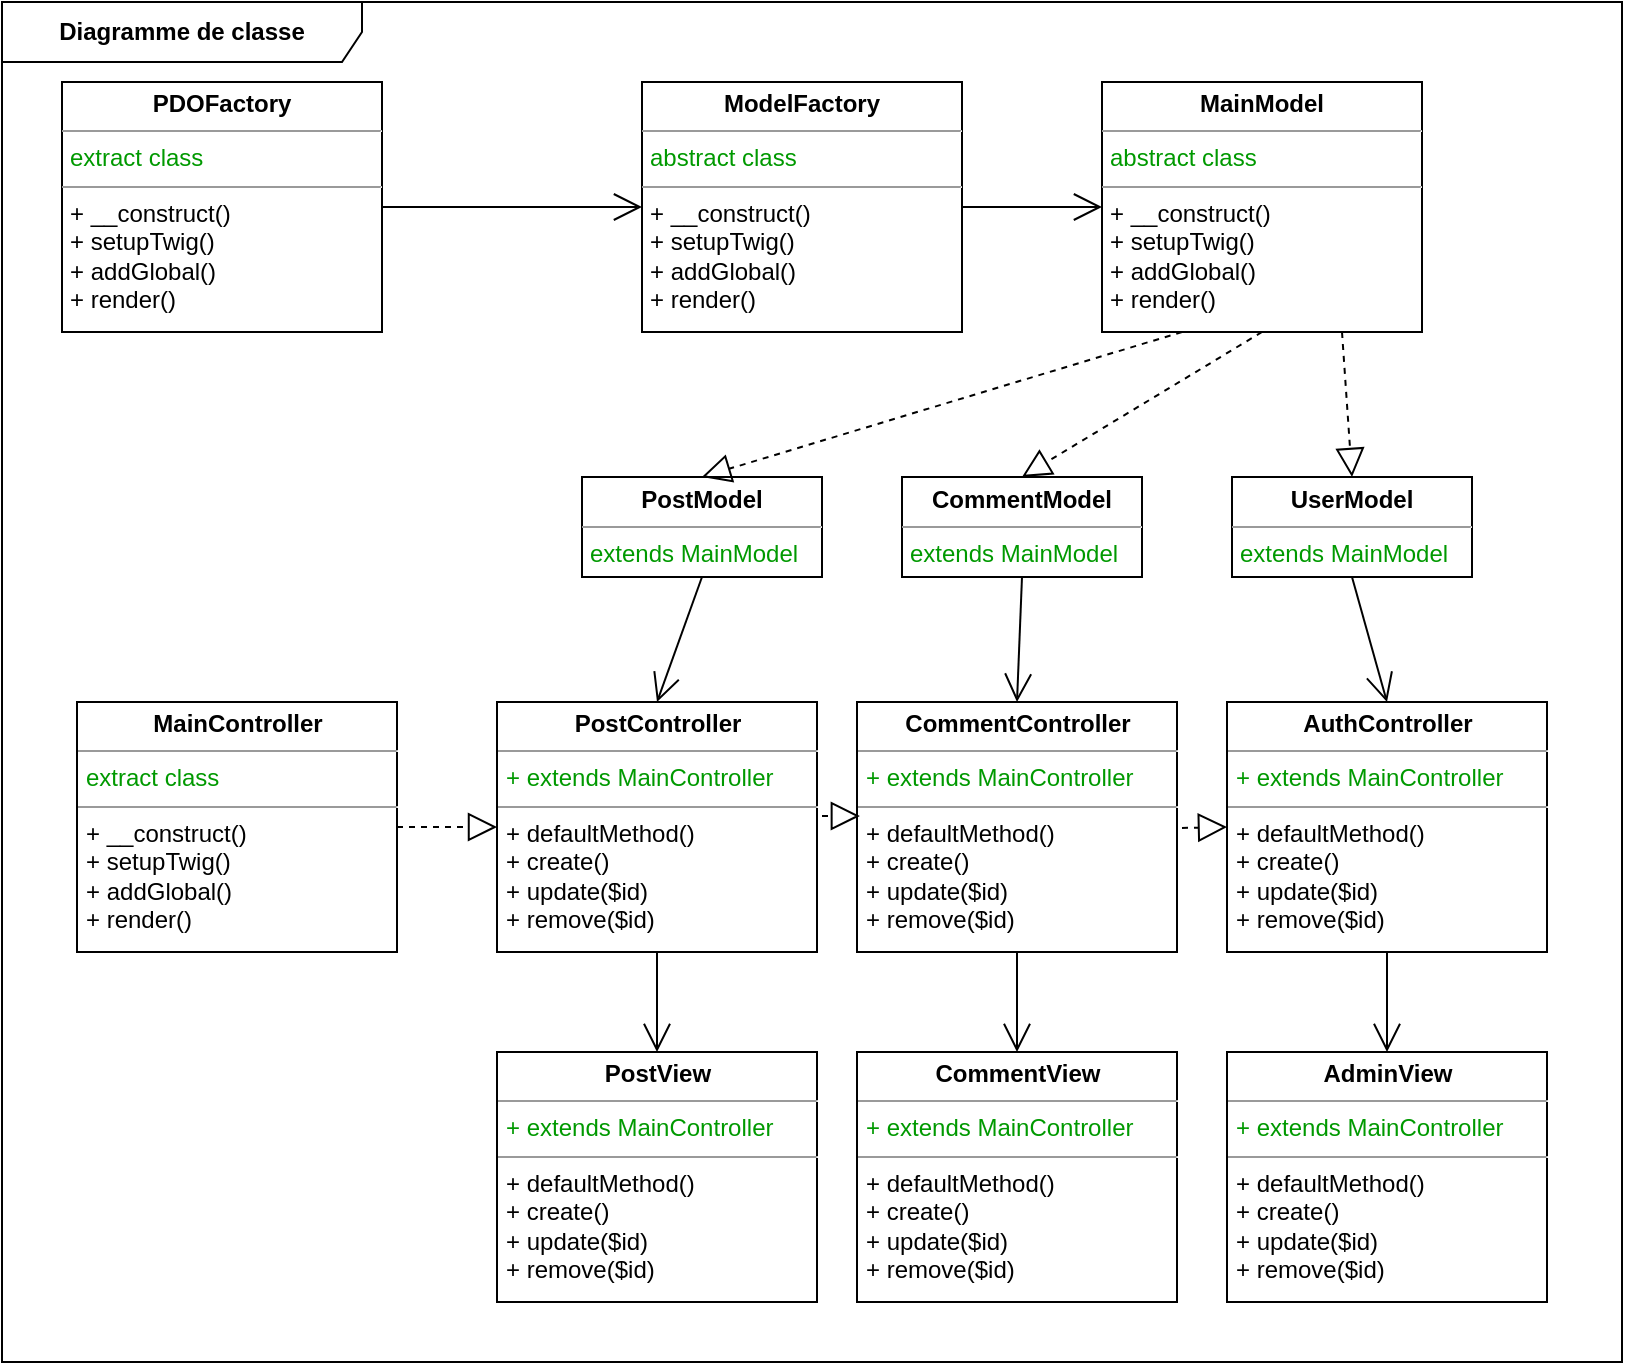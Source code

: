 <mxfile version="12.4.8"><diagram id="RzzwI4Fe47uwHyWDPINs" name="Page-1"><mxGraphModel dx="1422" dy="762" grid="1" gridSize="10" guides="1" tooltips="1" connect="1" arrows="1" fold="1" page="1" pageScale="1" pageWidth="1169" pageHeight="827" math="0" shadow="0"><root><mxCell id="0"/><mxCell id="1" parent="0"/><mxCell id="iDARffjdgmnJ-YqYzhe1-1" value="&lt;b&gt;Diagramme de classe&lt;/b&gt;" style="shape=umlFrame;whiteSpace=wrap;html=1;width=180;height=30;fillColor=#FFFFFF;swimlaneFillColor=#ffffff;" parent="1" vertex="1"><mxGeometry x="40" y="60" width="810" height="680" as="geometry"/></mxCell><mxCell id="iDARffjdgmnJ-YqYzhe1-2" value="&lt;p style=&quot;margin: 0px ; margin-top: 4px ; text-align: center&quot;&gt;&lt;b&gt;MainController&lt;/b&gt;&lt;/p&gt;&lt;hr size=&quot;1&quot;&gt;&lt;p style=&quot;margin: 0px ; margin-left: 4px&quot;&gt;&lt;font color=&quot;#009900&quot;&gt;extract class&lt;/font&gt;&lt;/p&gt;&lt;hr size=&quot;1&quot;&gt;&lt;p style=&quot;margin: 0px ; margin-left: 4px&quot;&gt;+ __construct()&lt;/p&gt;&lt;p style=&quot;margin: 0px ; margin-left: 4px&quot;&gt;+ setupTwig()&lt;/p&gt;&lt;p style=&quot;margin: 0px ; margin-left: 4px&quot;&gt;+ addGlobal()&lt;/p&gt;&lt;p style=&quot;margin: 0px ; margin-left: 4px&quot;&gt;+ render()&lt;/p&gt;&amp;nbsp;" style="verticalAlign=top;align=left;overflow=fill;fontSize=12;fontFamily=Helvetica;html=1;strokeColor=#000000;fillColor=#FFFFFF;gradientColor=none;gradientDirection=north;" parent="1" vertex="1"><mxGeometry x="77.5" y="410" width="160" height="125" as="geometry"/></mxCell><mxCell id="c_E8FnA8YNVcU0G1ZTWi-1" value="&lt;p style=&quot;margin: 0px ; margin-top: 4px ; text-align: center&quot;&gt;&lt;b&gt;PostController&lt;/b&gt;&lt;/p&gt;&lt;hr size=&quot;1&quot;&gt;&lt;p style=&quot;margin: 0px ; margin-left: 4px&quot;&gt;&lt;font color=&quot;#009900&quot;&gt;+ extends MainController&lt;br&gt;&lt;/font&gt;&lt;/p&gt;&lt;hr size=&quot;1&quot;&gt;&lt;p style=&quot;margin: 0px ; margin-left: 4px&quot;&gt;+ defaultMethod()&lt;/p&gt;&lt;p style=&quot;margin: 0px ; margin-left: 4px&quot;&gt;+ create()&lt;/p&gt;&lt;p style=&quot;margin: 0px ; margin-left: 4px&quot;&gt;+ update($id)&lt;/p&gt;&lt;p style=&quot;margin: 0px ; margin-left: 4px&quot;&gt;+ remove($id)&lt;/p&gt;&amp;nbsp;" style="verticalAlign=top;align=left;overflow=fill;fontSize=12;fontFamily=Helvetica;html=1;strokeColor=#000000;fillColor=#FFFFFF;gradientColor=none;gradientDirection=north;" vertex="1" parent="1"><mxGeometry x="287.5" y="410" width="160" height="125" as="geometry"/></mxCell><mxCell id="c_E8FnA8YNVcU0G1ZTWi-2" value="&lt;p style=&quot;margin: 0px ; margin-top: 4px ; text-align: center&quot;&gt;&lt;b&gt;CommentController&lt;/b&gt;&lt;/p&gt;&lt;hr size=&quot;1&quot;&gt;&lt;p style=&quot;margin: 0px ; margin-left: 4px&quot;&gt;&lt;font color=&quot;#009900&quot;&gt;+ extends MainController&lt;br&gt;&lt;/font&gt;&lt;/p&gt;&lt;hr size=&quot;1&quot;&gt;&lt;p style=&quot;margin: 0px ; margin-left: 4px&quot;&gt;+ defaultMethod()&lt;/p&gt;&lt;p style=&quot;margin: 0px ; margin-left: 4px&quot;&gt;+ create()&lt;/p&gt;&lt;p style=&quot;margin: 0px ; margin-left: 4px&quot;&gt;+ update($id)&lt;/p&gt;&lt;p style=&quot;margin: 0px ; margin-left: 4px&quot;&gt;+ remove($id)&lt;/p&gt;&amp;nbsp;" style="verticalAlign=top;align=left;overflow=fill;fontSize=12;fontFamily=Helvetica;html=1;strokeColor=#000000;fillColor=#FFFFFF;gradientColor=none;gradientDirection=north;" vertex="1" parent="1"><mxGeometry x="467.5" y="410" width="160" height="125" as="geometry"/></mxCell><mxCell id="c_E8FnA8YNVcU0G1ZTWi-3" value="&lt;p style=&quot;margin: 0px ; margin-top: 4px ; text-align: center&quot;&gt;&lt;b&gt;AuthController&lt;/b&gt;&lt;/p&gt;&lt;hr size=&quot;1&quot;&gt;&lt;p style=&quot;margin: 0px ; margin-left: 4px&quot;&gt;&lt;font color=&quot;#009900&quot;&gt;+ extends MainController&lt;br&gt;&lt;/font&gt;&lt;/p&gt;&lt;hr size=&quot;1&quot;&gt;&lt;p style=&quot;margin: 0px ; margin-left: 4px&quot;&gt;+ defaultMethod()&lt;/p&gt;&lt;p style=&quot;margin: 0px ; margin-left: 4px&quot;&gt;+ create()&lt;/p&gt;&lt;p style=&quot;margin: 0px ; margin-left: 4px&quot;&gt;+ update($id)&lt;/p&gt;&lt;p style=&quot;margin: 0px ; margin-left: 4px&quot;&gt;+ remove($id)&lt;/p&gt;&amp;nbsp;" style="verticalAlign=top;align=left;overflow=fill;fontSize=12;fontFamily=Helvetica;html=1;strokeColor=#000000;fillColor=#FFFFFF;gradientColor=none;gradientDirection=north;" vertex="1" parent="1"><mxGeometry x="652.5" y="410" width="160" height="125" as="geometry"/></mxCell><mxCell id="c_E8FnA8YNVcU0G1ZTWi-4" value="&lt;p style=&quot;margin: 0px ; margin-top: 4px ; text-align: center&quot;&gt;&lt;b&gt;MainModel&lt;/b&gt;&lt;/p&gt;&lt;hr size=&quot;1&quot;&gt;&lt;p style=&quot;margin: 0px ; margin-left: 4px&quot;&gt;&lt;font color=&quot;#009900&quot;&gt;abstract class&lt;/font&gt;&lt;/p&gt;&lt;hr size=&quot;1&quot;&gt;&lt;p style=&quot;margin: 0px ; margin-left: 4px&quot;&gt;+ __construct()&lt;/p&gt;&lt;p style=&quot;margin: 0px ; margin-left: 4px&quot;&gt;+ setupTwig()&lt;/p&gt;&lt;p style=&quot;margin: 0px ; margin-left: 4px&quot;&gt;+ addGlobal()&lt;/p&gt;&lt;p style=&quot;margin: 0px ; margin-left: 4px&quot;&gt;+ render()&lt;/p&gt;&amp;nbsp;" style="verticalAlign=top;align=left;overflow=fill;fontSize=12;fontFamily=Helvetica;html=1;strokeColor=#000000;fillColor=#FFFFFF;gradientColor=none;gradientDirection=north;" vertex="1" parent="1"><mxGeometry x="590" y="100" width="160" height="125" as="geometry"/></mxCell><mxCell id="c_E8FnA8YNVcU0G1ZTWi-5" value="&lt;p style=&quot;margin: 0px ; margin-top: 4px ; text-align: center&quot;&gt;&lt;b&gt;PDOFactory&lt;/b&gt;&lt;/p&gt;&lt;hr size=&quot;1&quot;&gt;&lt;p style=&quot;margin: 0px ; margin-left: 4px&quot;&gt;&lt;font color=&quot;#009900&quot;&gt;extract class&lt;/font&gt;&lt;/p&gt;&lt;hr size=&quot;1&quot;&gt;&lt;p style=&quot;margin: 0px ; margin-left: 4px&quot;&gt;+ __construct()&lt;/p&gt;&lt;p style=&quot;margin: 0px ; margin-left: 4px&quot;&gt;+ setupTwig()&lt;/p&gt;&lt;p style=&quot;margin: 0px ; margin-left: 4px&quot;&gt;+ addGlobal()&lt;/p&gt;&lt;p style=&quot;margin: 0px ; margin-left: 4px&quot;&gt;+ render()&lt;/p&gt;&amp;nbsp;" style="verticalAlign=top;align=left;overflow=fill;fontSize=12;fontFamily=Helvetica;html=1;strokeColor=#000000;fillColor=#FFFFFF;gradientColor=none;gradientDirection=north;" vertex="1" parent="1"><mxGeometry x="70" y="100" width="160" height="125" as="geometry"/></mxCell><mxCell id="c_E8FnA8YNVcU0G1ZTWi-6" value="&lt;p style=&quot;margin: 0px ; margin-top: 4px ; text-align: center&quot;&gt;&lt;b&gt;ModelFactory&lt;/b&gt;&lt;/p&gt;&lt;hr size=&quot;1&quot;&gt;&lt;p style=&quot;margin: 0px ; margin-left: 4px&quot;&gt;&lt;font color=&quot;#009900&quot;&gt;abstract class&lt;/font&gt;&lt;/p&gt;&lt;hr size=&quot;1&quot;&gt;&lt;p style=&quot;margin: 0px ; margin-left: 4px&quot;&gt;+ __construct()&lt;/p&gt;&lt;p style=&quot;margin: 0px ; margin-left: 4px&quot;&gt;+ setupTwig()&lt;/p&gt;&lt;p style=&quot;margin: 0px ; margin-left: 4px&quot;&gt;+ addGlobal()&lt;/p&gt;&lt;p style=&quot;margin: 0px ; margin-left: 4px&quot;&gt;+ render()&lt;/p&gt;&amp;nbsp;" style="verticalAlign=top;align=left;overflow=fill;fontSize=12;fontFamily=Helvetica;html=1;strokeColor=#000000;fillColor=#FFFFFF;gradientColor=none;gradientDirection=north;" vertex="1" parent="1"><mxGeometry x="360" y="100" width="160" height="125" as="geometry"/></mxCell><mxCell id="c_E8FnA8YNVcU0G1ZTWi-7" value="&lt;p style=&quot;margin: 0px ; margin-top: 4px ; text-align: center&quot;&gt;&lt;b&gt;PostModel&lt;/b&gt;&lt;/p&gt;&lt;hr size=&quot;1&quot;&gt;&lt;p style=&quot;margin: 0px ; margin-left: 4px&quot;&gt;&lt;font color=&quot;#009900&quot;&gt;extends MainModel&lt;/font&gt;&lt;/p&gt;&lt;hr size=&quot;1&quot;&gt;&lt;p style=&quot;margin: 0px ; margin-left: 4px&quot;&gt;&lt;br&gt;&lt;/p&gt;&amp;nbsp;" style="verticalAlign=top;align=left;overflow=fill;fontSize=12;fontFamily=Helvetica;html=1;strokeColor=#000000;fillColor=#FFFFFF;gradientColor=none;gradientDirection=north;" vertex="1" parent="1"><mxGeometry x="330" y="297.5" width="120" height="50" as="geometry"/></mxCell><mxCell id="c_E8FnA8YNVcU0G1ZTWi-13" value="&lt;p style=&quot;margin: 0px ; margin-top: 4px ; text-align: center&quot;&gt;&lt;b&gt;CommentModel&lt;/b&gt;&lt;/p&gt;&lt;hr size=&quot;1&quot;&gt;&lt;p style=&quot;margin: 0px ; margin-left: 4px&quot;&gt;&lt;font color=&quot;#009900&quot;&gt;extends MainModel&lt;/font&gt;&lt;/p&gt;&lt;hr size=&quot;1&quot;&gt;&lt;p style=&quot;margin: 0px ; margin-left: 4px&quot;&gt;&lt;br&gt;&lt;/p&gt;&amp;nbsp;" style="verticalAlign=top;align=left;overflow=fill;fontSize=12;fontFamily=Helvetica;html=1;strokeColor=#000000;fillColor=#FFFFFF;gradientColor=none;gradientDirection=north;" vertex="1" parent="1"><mxGeometry x="490" y="297.5" width="120" height="50" as="geometry"/></mxCell><mxCell id="c_E8FnA8YNVcU0G1ZTWi-14" value="&lt;p style=&quot;margin: 0px ; margin-top: 4px ; text-align: center&quot;&gt;&lt;b&gt;UserModel&lt;/b&gt;&lt;/p&gt;&lt;hr size=&quot;1&quot;&gt;&lt;p style=&quot;margin: 0px ; margin-left: 4px&quot;&gt;&lt;font color=&quot;#009900&quot;&gt;extends MainModel&lt;/font&gt;&lt;/p&gt;&lt;hr size=&quot;1&quot;&gt;&lt;p style=&quot;margin: 0px ; margin-left: 4px&quot;&gt;&lt;br&gt;&lt;/p&gt;&amp;nbsp;" style="verticalAlign=top;align=left;overflow=fill;fontSize=12;fontFamily=Helvetica;html=1;strokeColor=#000000;fillColor=#FFFFFF;gradientColor=none;gradientDirection=north;" vertex="1" parent="1"><mxGeometry x="655" y="297.5" width="120" height="50" as="geometry"/></mxCell><mxCell id="c_E8FnA8YNVcU0G1ZTWi-15" value="&lt;p style=&quot;margin: 0px ; margin-top: 4px ; text-align: center&quot;&gt;&lt;b&gt;PostView&lt;/b&gt;&lt;/p&gt;&lt;hr size=&quot;1&quot;&gt;&lt;p style=&quot;margin: 0px ; margin-left: 4px&quot;&gt;&lt;font color=&quot;#009900&quot;&gt;+ extends MainController&lt;br&gt;&lt;/font&gt;&lt;/p&gt;&lt;hr size=&quot;1&quot;&gt;&lt;p style=&quot;margin: 0px ; margin-left: 4px&quot;&gt;+ defaultMethod()&lt;/p&gt;&lt;p style=&quot;margin: 0px ; margin-left: 4px&quot;&gt;+ create()&lt;/p&gt;&lt;p style=&quot;margin: 0px ; margin-left: 4px&quot;&gt;+ update($id)&lt;/p&gt;&lt;p style=&quot;margin: 0px ; margin-left: 4px&quot;&gt;+ remove($id)&lt;/p&gt;&amp;nbsp;" style="verticalAlign=top;align=left;overflow=fill;fontSize=12;fontFamily=Helvetica;html=1;strokeColor=#000000;fillColor=#FFFFFF;gradientColor=none;gradientDirection=north;" vertex="1" parent="1"><mxGeometry x="287.5" y="585" width="160" height="125" as="geometry"/></mxCell><mxCell id="c_E8FnA8YNVcU0G1ZTWi-16" value="&lt;p style=&quot;margin: 0px ; margin-top: 4px ; text-align: center&quot;&gt;&lt;b&gt;CommentView&lt;/b&gt;&lt;/p&gt;&lt;hr size=&quot;1&quot;&gt;&lt;p style=&quot;margin: 0px ; margin-left: 4px&quot;&gt;&lt;font color=&quot;#009900&quot;&gt;+ extends MainController&lt;br&gt;&lt;/font&gt;&lt;/p&gt;&lt;hr size=&quot;1&quot;&gt;&lt;p style=&quot;margin: 0px ; margin-left: 4px&quot;&gt;+ defaultMethod()&lt;/p&gt;&lt;p style=&quot;margin: 0px ; margin-left: 4px&quot;&gt;+ create()&lt;/p&gt;&lt;p style=&quot;margin: 0px ; margin-left: 4px&quot;&gt;+ update($id)&lt;/p&gt;&lt;p style=&quot;margin: 0px ; margin-left: 4px&quot;&gt;+ remove($id)&lt;/p&gt;&amp;nbsp;" style="verticalAlign=top;align=left;overflow=fill;fontSize=12;fontFamily=Helvetica;html=1;strokeColor=#000000;fillColor=#FFFFFF;gradientColor=none;gradientDirection=north;" vertex="1" parent="1"><mxGeometry x="467.5" y="585" width="160" height="125" as="geometry"/></mxCell><mxCell id="c_E8FnA8YNVcU0G1ZTWi-17" value="&lt;p style=&quot;margin: 0px ; margin-top: 4px ; text-align: center&quot;&gt;&lt;b&gt;AdminView&lt;/b&gt;&lt;/p&gt;&lt;hr size=&quot;1&quot;&gt;&lt;p style=&quot;margin: 0px ; margin-left: 4px&quot;&gt;&lt;font color=&quot;#009900&quot;&gt;+ extends MainController&lt;br&gt;&lt;/font&gt;&lt;/p&gt;&lt;hr size=&quot;1&quot;&gt;&lt;p style=&quot;margin: 0px ; margin-left: 4px&quot;&gt;+ defaultMethod()&lt;/p&gt;&lt;p style=&quot;margin: 0px ; margin-left: 4px&quot;&gt;+ create()&lt;/p&gt;&lt;p style=&quot;margin: 0px ; margin-left: 4px&quot;&gt;+ update($id)&lt;/p&gt;&lt;p style=&quot;margin: 0px ; margin-left: 4px&quot;&gt;+ remove($id)&lt;/p&gt;&amp;nbsp;" style="verticalAlign=top;align=left;overflow=fill;fontSize=12;fontFamily=Helvetica;html=1;strokeColor=#000000;fillColor=#FFFFFF;gradientColor=none;gradientDirection=north;" vertex="1" parent="1"><mxGeometry x="652.5" y="585" width="160" height="125" as="geometry"/></mxCell><mxCell id="c_E8FnA8YNVcU0G1ZTWi-21" value="" style="endArrow=open;endFill=1;endSize=12;html=1;entryX=0;entryY=0.5;entryDx=0;entryDy=0;exitX=1;exitY=0.5;exitDx=0;exitDy=0;" edge="1" parent="1" source="c_E8FnA8YNVcU0G1ZTWi-5" target="c_E8FnA8YNVcU0G1ZTWi-6"><mxGeometry width="160" relative="1" as="geometry"><mxPoint x="40" y="810" as="sourcePoint"/><mxPoint x="200" y="810" as="targetPoint"/></mxGeometry></mxCell><mxCell id="c_E8FnA8YNVcU0G1ZTWi-22" value="" style="endArrow=open;endFill=1;endSize=12;html=1;entryX=0;entryY=0.5;entryDx=0;entryDy=0;exitX=1;exitY=0.5;exitDx=0;exitDy=0;" edge="1" parent="1" source="c_E8FnA8YNVcU0G1ZTWi-6" target="c_E8FnA8YNVcU0G1ZTWi-4"><mxGeometry width="160" relative="1" as="geometry"><mxPoint x="240" y="172.5" as="sourcePoint"/><mxPoint x="370" y="172.5" as="targetPoint"/></mxGeometry></mxCell><mxCell id="c_E8FnA8YNVcU0G1ZTWi-25" value="" style="endArrow=block;dashed=1;endFill=0;endSize=12;html=1;entryX=0.5;entryY=0;entryDx=0;entryDy=0;exitX=0.25;exitY=1;exitDx=0;exitDy=0;" edge="1" parent="1" source="c_E8FnA8YNVcU0G1ZTWi-4" target="c_E8FnA8YNVcU0G1ZTWi-7"><mxGeometry width="160" relative="1" as="geometry"><mxPoint x="40" y="810" as="sourcePoint"/><mxPoint x="200" y="810" as="targetPoint"/></mxGeometry></mxCell><mxCell id="c_E8FnA8YNVcU0G1ZTWi-26" value="" style="endArrow=block;dashed=1;endFill=0;endSize=12;html=1;entryX=0.5;entryY=0;entryDx=0;entryDy=0;exitX=0.5;exitY=1;exitDx=0;exitDy=0;" edge="1" parent="1" source="c_E8FnA8YNVcU0G1ZTWi-4" target="c_E8FnA8YNVcU0G1ZTWi-13"><mxGeometry width="160" relative="1" as="geometry"><mxPoint x="640" y="235" as="sourcePoint"/><mxPoint x="400" y="307.5" as="targetPoint"/></mxGeometry></mxCell><mxCell id="c_E8FnA8YNVcU0G1ZTWi-27" value="" style="endArrow=block;dashed=1;endFill=0;endSize=12;html=1;entryX=0.5;entryY=0;entryDx=0;entryDy=0;exitX=0.75;exitY=1;exitDx=0;exitDy=0;" edge="1" parent="1" source="c_E8FnA8YNVcU0G1ZTWi-4" target="c_E8FnA8YNVcU0G1ZTWi-14"><mxGeometry width="160" relative="1" as="geometry"><mxPoint x="680" y="235" as="sourcePoint"/><mxPoint x="560" y="307.5" as="targetPoint"/></mxGeometry></mxCell><mxCell id="c_E8FnA8YNVcU0G1ZTWi-28" value="" style="endArrow=open;endFill=1;endSize=12;html=1;entryX=0.5;entryY=0;entryDx=0;entryDy=0;exitX=0.5;exitY=1;exitDx=0;exitDy=0;" edge="1" parent="1" source="c_E8FnA8YNVcU0G1ZTWi-7" target="c_E8FnA8YNVcU0G1ZTWi-1"><mxGeometry width="160" relative="1" as="geometry"><mxPoint x="40" y="810" as="sourcePoint"/><mxPoint x="200" y="810" as="targetPoint"/></mxGeometry></mxCell><mxCell id="c_E8FnA8YNVcU0G1ZTWi-29" value="" style="endArrow=open;endFill=1;endSize=12;html=1;entryX=0.5;entryY=0;entryDx=0;entryDy=0;exitX=0.5;exitY=1;exitDx=0;exitDy=0;" edge="1" parent="1" source="c_E8FnA8YNVcU0G1ZTWi-13" target="c_E8FnA8YNVcU0G1ZTWi-2"><mxGeometry width="160" relative="1" as="geometry"><mxPoint x="400" y="357.5" as="sourcePoint"/><mxPoint x="377.5" y="420" as="targetPoint"/></mxGeometry></mxCell><mxCell id="c_E8FnA8YNVcU0G1ZTWi-30" value="" style="endArrow=open;endFill=1;endSize=12;html=1;entryX=0.5;entryY=0;entryDx=0;entryDy=0;exitX=0.5;exitY=1;exitDx=0;exitDy=0;" edge="1" parent="1" source="c_E8FnA8YNVcU0G1ZTWi-14" target="c_E8FnA8YNVcU0G1ZTWi-3"><mxGeometry width="160" relative="1" as="geometry"><mxPoint x="560" y="357.5" as="sourcePoint"/><mxPoint x="557.5" y="420" as="targetPoint"/></mxGeometry></mxCell><mxCell id="c_E8FnA8YNVcU0G1ZTWi-31" value="" style="endArrow=block;dashed=1;endFill=0;endSize=12;html=1;entryX=0;entryY=0.5;entryDx=0;entryDy=0;exitX=1;exitY=0.5;exitDx=0;exitDy=0;" edge="1" parent="1" source="iDARffjdgmnJ-YqYzhe1-2" target="c_E8FnA8YNVcU0G1ZTWi-1"><mxGeometry width="160" relative="1" as="geometry"><mxPoint x="40" y="810" as="sourcePoint"/><mxPoint x="200" y="810" as="targetPoint"/></mxGeometry></mxCell><mxCell id="c_E8FnA8YNVcU0G1ZTWi-32" value="" style="endArrow=block;dashed=1;endFill=0;endSize=12;html=1;entryX=0.009;entryY=0.456;entryDx=0;entryDy=0;entryPerimeter=0;" edge="1" parent="1" target="c_E8FnA8YNVcU0G1ZTWi-2"><mxGeometry width="160" relative="1" as="geometry"><mxPoint x="450" y="467" as="sourcePoint"/><mxPoint x="297.5" y="482.5" as="targetPoint"/></mxGeometry></mxCell><mxCell id="c_E8FnA8YNVcU0G1ZTWi-33" value="" style="endArrow=block;dashed=1;endFill=0;endSize=12;html=1;entryX=0;entryY=0.5;entryDx=0;entryDy=0;" edge="1" parent="1" target="c_E8FnA8YNVcU0G1ZTWi-3"><mxGeometry width="160" relative="1" as="geometry"><mxPoint x="630" y="473" as="sourcePoint"/><mxPoint x="307.5" y="492.5" as="targetPoint"/></mxGeometry></mxCell><mxCell id="c_E8FnA8YNVcU0G1ZTWi-34" value="" style="endArrow=open;endFill=1;endSize=12;html=1;entryX=0.5;entryY=0;entryDx=0;entryDy=0;exitX=0.5;exitY=1;exitDx=0;exitDy=0;" edge="1" parent="1" source="c_E8FnA8YNVcU0G1ZTWi-1" target="c_E8FnA8YNVcU0G1ZTWi-15"><mxGeometry width="160" relative="1" as="geometry"><mxPoint x="40" y="810" as="sourcePoint"/><mxPoint x="200" y="810" as="targetPoint"/></mxGeometry></mxCell><mxCell id="c_E8FnA8YNVcU0G1ZTWi-35" value="" style="endArrow=open;endFill=1;endSize=12;html=1;entryX=0.5;entryY=0;entryDx=0;entryDy=0;exitX=0.5;exitY=1;exitDx=0;exitDy=0;" edge="1" parent="1" source="c_E8FnA8YNVcU0G1ZTWi-2" target="c_E8FnA8YNVcU0G1ZTWi-16"><mxGeometry width="160" relative="1" as="geometry"><mxPoint x="377.5" y="545" as="sourcePoint"/><mxPoint x="377.5" y="595" as="targetPoint"/></mxGeometry></mxCell><mxCell id="c_E8FnA8YNVcU0G1ZTWi-36" value="" style="endArrow=open;endFill=1;endSize=12;html=1;entryX=0.5;entryY=0;entryDx=0;entryDy=0;exitX=0.5;exitY=1;exitDx=0;exitDy=0;" edge="1" parent="1" source="c_E8FnA8YNVcU0G1ZTWi-3" target="c_E8FnA8YNVcU0G1ZTWi-17"><mxGeometry width="160" relative="1" as="geometry"><mxPoint x="557.5" y="545" as="sourcePoint"/><mxPoint x="557.5" y="595" as="targetPoint"/></mxGeometry></mxCell></root></mxGraphModel></diagram></mxfile>